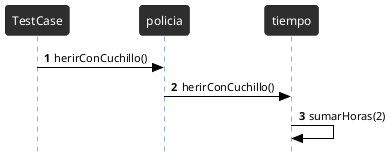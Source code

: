 @startuml

!theme reddress-darkblue
autonumber
skinparam style strictuml
skinparam BackGroundColor white
skinparam RoundCorner 7
skinparam SequenceGroupFontColor black
skinparam SequenceGroupBorderColor black
skinparam SequenceGroupBorderThickness 0.5
skinparam ArrowFontColor black
skinparam ArrowColor black
skinparam ActorFontColor black
skinparam participantFontSize 12
skinparam SequenceLifeLineBackGroundColor 2e2e2e

TestCase -> policia : herirConCuchillo()
policia -> tiempo : herirConCuchillo()
tiempo->tiempo : sumarHoras(2)
@enduml

















